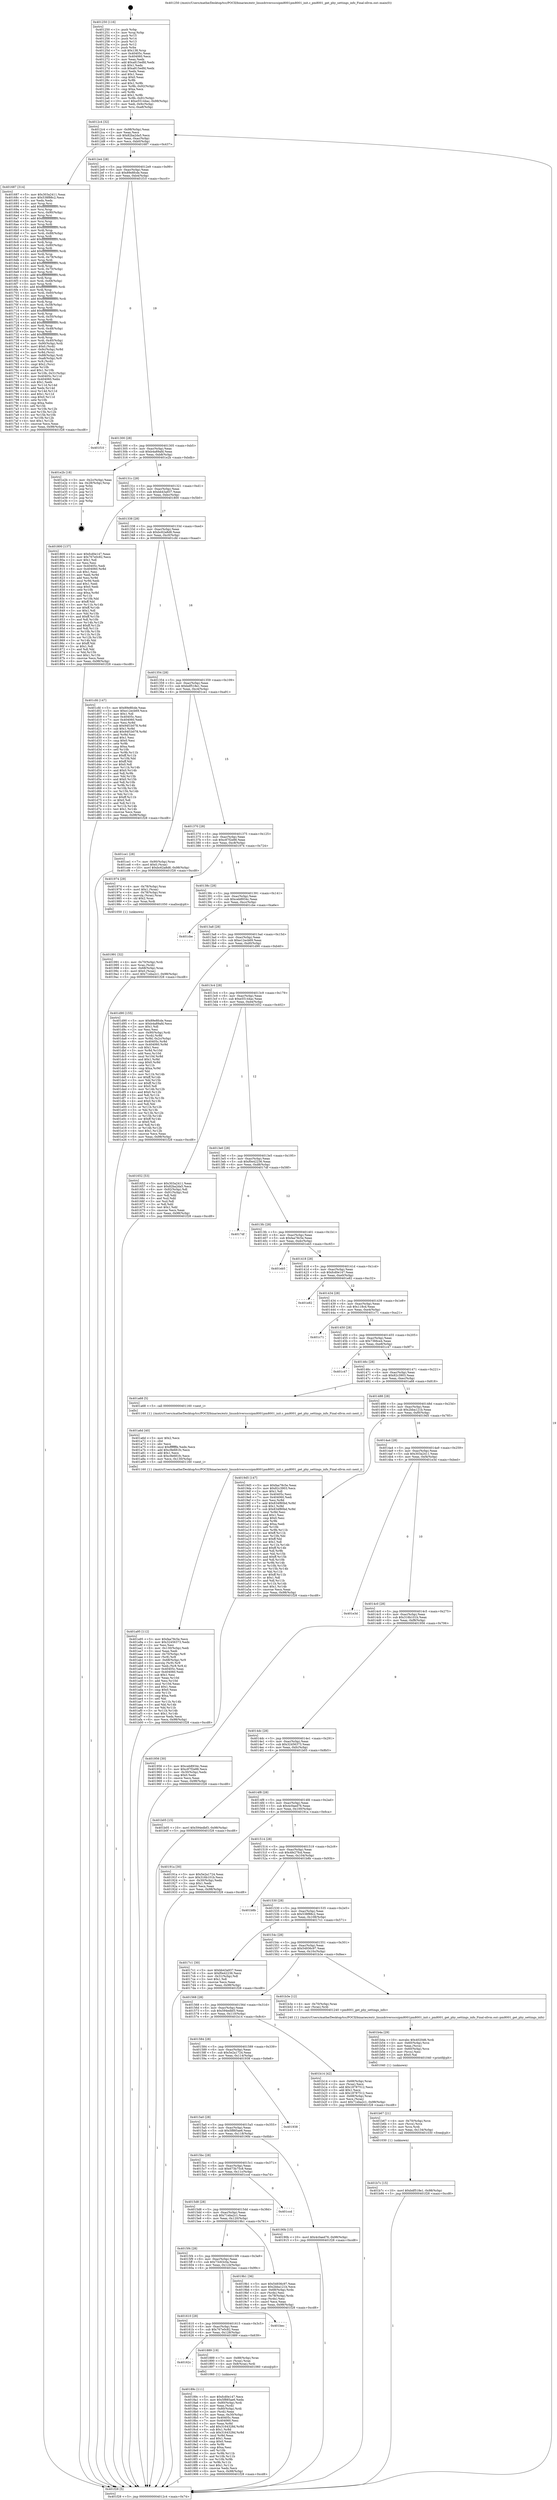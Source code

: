digraph "0x401250" {
  label = "0x401250 (/mnt/c/Users/mathe/Desktop/tcc/POCII/binaries/extr_linuxdriversscsipm8001pm8001_init.c_pm8001_get_phy_settings_info_Final-ollvm.out::main(0))"
  labelloc = "t"
  node[shape=record]

  Entry [label="",width=0.3,height=0.3,shape=circle,fillcolor=black,style=filled]
  "0x4012c4" [label="{
     0x4012c4 [32]\l
     | [instrs]\l
     &nbsp;&nbsp;0x4012c4 \<+6\>: mov -0x98(%rbp),%eax\l
     &nbsp;&nbsp;0x4012ca \<+2\>: mov %eax,%ecx\l
     &nbsp;&nbsp;0x4012cc \<+6\>: sub $0x82ba2da5,%ecx\l
     &nbsp;&nbsp;0x4012d2 \<+6\>: mov %eax,-0xac(%rbp)\l
     &nbsp;&nbsp;0x4012d8 \<+6\>: mov %ecx,-0xb0(%rbp)\l
     &nbsp;&nbsp;0x4012de \<+6\>: je 0000000000401687 \<main+0x437\>\l
  }"]
  "0x401687" [label="{
     0x401687 [314]\l
     | [instrs]\l
     &nbsp;&nbsp;0x401687 \<+5\>: mov $0x303a2411,%eax\l
     &nbsp;&nbsp;0x40168c \<+5\>: mov $0x538f88c2,%ecx\l
     &nbsp;&nbsp;0x401691 \<+2\>: xor %edx,%edx\l
     &nbsp;&nbsp;0x401693 \<+3\>: mov %rsp,%rsi\l
     &nbsp;&nbsp;0x401696 \<+4\>: add $0xfffffffffffffff0,%rsi\l
     &nbsp;&nbsp;0x40169a \<+3\>: mov %rsi,%rsp\l
     &nbsp;&nbsp;0x40169d \<+7\>: mov %rsi,-0x90(%rbp)\l
     &nbsp;&nbsp;0x4016a4 \<+3\>: mov %rsp,%rsi\l
     &nbsp;&nbsp;0x4016a7 \<+4\>: add $0xfffffffffffffff0,%rsi\l
     &nbsp;&nbsp;0x4016ab \<+3\>: mov %rsi,%rsp\l
     &nbsp;&nbsp;0x4016ae \<+3\>: mov %rsp,%rdi\l
     &nbsp;&nbsp;0x4016b1 \<+4\>: add $0xfffffffffffffff0,%rdi\l
     &nbsp;&nbsp;0x4016b5 \<+3\>: mov %rdi,%rsp\l
     &nbsp;&nbsp;0x4016b8 \<+7\>: mov %rdi,-0x88(%rbp)\l
     &nbsp;&nbsp;0x4016bf \<+3\>: mov %rsp,%rdi\l
     &nbsp;&nbsp;0x4016c2 \<+4\>: add $0xfffffffffffffff0,%rdi\l
     &nbsp;&nbsp;0x4016c6 \<+3\>: mov %rdi,%rsp\l
     &nbsp;&nbsp;0x4016c9 \<+4\>: mov %rdi,-0x80(%rbp)\l
     &nbsp;&nbsp;0x4016cd \<+3\>: mov %rsp,%rdi\l
     &nbsp;&nbsp;0x4016d0 \<+4\>: add $0xfffffffffffffff0,%rdi\l
     &nbsp;&nbsp;0x4016d4 \<+3\>: mov %rdi,%rsp\l
     &nbsp;&nbsp;0x4016d7 \<+4\>: mov %rdi,-0x78(%rbp)\l
     &nbsp;&nbsp;0x4016db \<+3\>: mov %rsp,%rdi\l
     &nbsp;&nbsp;0x4016de \<+4\>: add $0xfffffffffffffff0,%rdi\l
     &nbsp;&nbsp;0x4016e2 \<+3\>: mov %rdi,%rsp\l
     &nbsp;&nbsp;0x4016e5 \<+4\>: mov %rdi,-0x70(%rbp)\l
     &nbsp;&nbsp;0x4016e9 \<+3\>: mov %rsp,%rdi\l
     &nbsp;&nbsp;0x4016ec \<+4\>: add $0xfffffffffffffff0,%rdi\l
     &nbsp;&nbsp;0x4016f0 \<+3\>: mov %rdi,%rsp\l
     &nbsp;&nbsp;0x4016f3 \<+4\>: mov %rdi,-0x68(%rbp)\l
     &nbsp;&nbsp;0x4016f7 \<+3\>: mov %rsp,%rdi\l
     &nbsp;&nbsp;0x4016fa \<+4\>: add $0xfffffffffffffff0,%rdi\l
     &nbsp;&nbsp;0x4016fe \<+3\>: mov %rdi,%rsp\l
     &nbsp;&nbsp;0x401701 \<+4\>: mov %rdi,-0x60(%rbp)\l
     &nbsp;&nbsp;0x401705 \<+3\>: mov %rsp,%rdi\l
     &nbsp;&nbsp;0x401708 \<+4\>: add $0xfffffffffffffff0,%rdi\l
     &nbsp;&nbsp;0x40170c \<+3\>: mov %rdi,%rsp\l
     &nbsp;&nbsp;0x40170f \<+4\>: mov %rdi,-0x58(%rbp)\l
     &nbsp;&nbsp;0x401713 \<+3\>: mov %rsp,%rdi\l
     &nbsp;&nbsp;0x401716 \<+4\>: add $0xfffffffffffffff0,%rdi\l
     &nbsp;&nbsp;0x40171a \<+3\>: mov %rdi,%rsp\l
     &nbsp;&nbsp;0x40171d \<+4\>: mov %rdi,-0x50(%rbp)\l
     &nbsp;&nbsp;0x401721 \<+3\>: mov %rsp,%rdi\l
     &nbsp;&nbsp;0x401724 \<+4\>: add $0xfffffffffffffff0,%rdi\l
     &nbsp;&nbsp;0x401728 \<+3\>: mov %rdi,%rsp\l
     &nbsp;&nbsp;0x40172b \<+4\>: mov %rdi,-0x48(%rbp)\l
     &nbsp;&nbsp;0x40172f \<+3\>: mov %rsp,%rdi\l
     &nbsp;&nbsp;0x401732 \<+4\>: add $0xfffffffffffffff0,%rdi\l
     &nbsp;&nbsp;0x401736 \<+3\>: mov %rdi,%rsp\l
     &nbsp;&nbsp;0x401739 \<+4\>: mov %rdi,-0x40(%rbp)\l
     &nbsp;&nbsp;0x40173d \<+7\>: mov -0x90(%rbp),%rdi\l
     &nbsp;&nbsp;0x401744 \<+6\>: movl $0x0,(%rdi)\l
     &nbsp;&nbsp;0x40174a \<+7\>: mov -0x9c(%rbp),%r8d\l
     &nbsp;&nbsp;0x401751 \<+3\>: mov %r8d,(%rsi)\l
     &nbsp;&nbsp;0x401754 \<+7\>: mov -0x88(%rbp),%rdi\l
     &nbsp;&nbsp;0x40175b \<+7\>: mov -0xa8(%rbp),%r9\l
     &nbsp;&nbsp;0x401762 \<+3\>: mov %r9,(%rdi)\l
     &nbsp;&nbsp;0x401765 \<+3\>: cmpl $0x2,(%rsi)\l
     &nbsp;&nbsp;0x401768 \<+4\>: setne %r10b\l
     &nbsp;&nbsp;0x40176c \<+4\>: and $0x1,%r10b\l
     &nbsp;&nbsp;0x401770 \<+4\>: mov %r10b,-0x31(%rbp)\l
     &nbsp;&nbsp;0x401774 \<+8\>: mov 0x40405c,%r11d\l
     &nbsp;&nbsp;0x40177c \<+7\>: mov 0x404060,%ebx\l
     &nbsp;&nbsp;0x401783 \<+3\>: sub $0x1,%edx\l
     &nbsp;&nbsp;0x401786 \<+3\>: mov %r11d,%r14d\l
     &nbsp;&nbsp;0x401789 \<+3\>: add %edx,%r14d\l
     &nbsp;&nbsp;0x40178c \<+4\>: imul %r14d,%r11d\l
     &nbsp;&nbsp;0x401790 \<+4\>: and $0x1,%r11d\l
     &nbsp;&nbsp;0x401794 \<+4\>: cmp $0x0,%r11d\l
     &nbsp;&nbsp;0x401798 \<+4\>: sete %r10b\l
     &nbsp;&nbsp;0x40179c \<+3\>: cmp $0xa,%ebx\l
     &nbsp;&nbsp;0x40179f \<+4\>: setl %r15b\l
     &nbsp;&nbsp;0x4017a3 \<+3\>: mov %r10b,%r12b\l
     &nbsp;&nbsp;0x4017a6 \<+3\>: and %r15b,%r12b\l
     &nbsp;&nbsp;0x4017a9 \<+3\>: xor %r15b,%r10b\l
     &nbsp;&nbsp;0x4017ac \<+3\>: or %r10b,%r12b\l
     &nbsp;&nbsp;0x4017af \<+4\>: test $0x1,%r12b\l
     &nbsp;&nbsp;0x4017b3 \<+3\>: cmovne %ecx,%eax\l
     &nbsp;&nbsp;0x4017b6 \<+6\>: mov %eax,-0x98(%rbp)\l
     &nbsp;&nbsp;0x4017bc \<+5\>: jmp 0000000000401f28 \<main+0xcd8\>\l
  }"]
  "0x4012e4" [label="{
     0x4012e4 [28]\l
     | [instrs]\l
     &nbsp;&nbsp;0x4012e4 \<+5\>: jmp 00000000004012e9 \<main+0x99\>\l
     &nbsp;&nbsp;0x4012e9 \<+6\>: mov -0xac(%rbp),%eax\l
     &nbsp;&nbsp;0x4012ef \<+5\>: sub $0x89e8fcde,%eax\l
     &nbsp;&nbsp;0x4012f4 \<+6\>: mov %eax,-0xb4(%rbp)\l
     &nbsp;&nbsp;0x4012fa \<+6\>: je 0000000000401f10 \<main+0xcc0\>\l
  }"]
  Exit [label="",width=0.3,height=0.3,shape=circle,fillcolor=black,style=filled,peripheries=2]
  "0x401f10" [label="{
     0x401f10\l
  }", style=dashed]
  "0x401300" [label="{
     0x401300 [28]\l
     | [instrs]\l
     &nbsp;&nbsp;0x401300 \<+5\>: jmp 0000000000401305 \<main+0xb5\>\l
     &nbsp;&nbsp;0x401305 \<+6\>: mov -0xac(%rbp),%eax\l
     &nbsp;&nbsp;0x40130b \<+5\>: sub $0xb4a89afd,%eax\l
     &nbsp;&nbsp;0x401310 \<+6\>: mov %eax,-0xb8(%rbp)\l
     &nbsp;&nbsp;0x401316 \<+6\>: je 0000000000401e2b \<main+0xbdb\>\l
  }"]
  "0x401b7c" [label="{
     0x401b7c [15]\l
     | [instrs]\l
     &nbsp;&nbsp;0x401b7c \<+10\>: movl $0xbdf518e1,-0x98(%rbp)\l
     &nbsp;&nbsp;0x401b86 \<+5\>: jmp 0000000000401f28 \<main+0xcd8\>\l
  }"]
  "0x401e2b" [label="{
     0x401e2b [18]\l
     | [instrs]\l
     &nbsp;&nbsp;0x401e2b \<+3\>: mov -0x2c(%rbp),%eax\l
     &nbsp;&nbsp;0x401e2e \<+4\>: lea -0x28(%rbp),%rsp\l
     &nbsp;&nbsp;0x401e32 \<+1\>: pop %rbx\l
     &nbsp;&nbsp;0x401e33 \<+2\>: pop %r12\l
     &nbsp;&nbsp;0x401e35 \<+2\>: pop %r13\l
     &nbsp;&nbsp;0x401e37 \<+2\>: pop %r14\l
     &nbsp;&nbsp;0x401e39 \<+2\>: pop %r15\l
     &nbsp;&nbsp;0x401e3b \<+1\>: pop %rbp\l
     &nbsp;&nbsp;0x401e3c \<+1\>: ret\l
  }"]
  "0x40131c" [label="{
     0x40131c [28]\l
     | [instrs]\l
     &nbsp;&nbsp;0x40131c \<+5\>: jmp 0000000000401321 \<main+0xd1\>\l
     &nbsp;&nbsp;0x401321 \<+6\>: mov -0xac(%rbp),%eax\l
     &nbsp;&nbsp;0x401327 \<+5\>: sub $0xbb43a937,%eax\l
     &nbsp;&nbsp;0x40132c \<+6\>: mov %eax,-0xbc(%rbp)\l
     &nbsp;&nbsp;0x401332 \<+6\>: je 0000000000401800 \<main+0x5b0\>\l
  }"]
  "0x401b67" [label="{
     0x401b67 [21]\l
     | [instrs]\l
     &nbsp;&nbsp;0x401b67 \<+4\>: mov -0x70(%rbp),%rcx\l
     &nbsp;&nbsp;0x401b6b \<+3\>: mov (%rcx),%rcx\l
     &nbsp;&nbsp;0x401b6e \<+3\>: mov %rcx,%rdi\l
     &nbsp;&nbsp;0x401b71 \<+6\>: mov %eax,-0x134(%rbp)\l
     &nbsp;&nbsp;0x401b77 \<+5\>: call 0000000000401030 \<free@plt\>\l
     | [calls]\l
     &nbsp;&nbsp;0x401030 \{1\} (unknown)\l
  }"]
  "0x401800" [label="{
     0x401800 [137]\l
     | [instrs]\l
     &nbsp;&nbsp;0x401800 \<+5\>: mov $0xfcd0e147,%eax\l
     &nbsp;&nbsp;0x401805 \<+5\>: mov $0x767e0c82,%ecx\l
     &nbsp;&nbsp;0x40180a \<+2\>: mov $0x1,%dl\l
     &nbsp;&nbsp;0x40180c \<+2\>: xor %esi,%esi\l
     &nbsp;&nbsp;0x40180e \<+7\>: mov 0x40405c,%edi\l
     &nbsp;&nbsp;0x401815 \<+8\>: mov 0x404060,%r8d\l
     &nbsp;&nbsp;0x40181d \<+3\>: sub $0x1,%esi\l
     &nbsp;&nbsp;0x401820 \<+3\>: mov %edi,%r9d\l
     &nbsp;&nbsp;0x401823 \<+3\>: add %esi,%r9d\l
     &nbsp;&nbsp;0x401826 \<+4\>: imul %r9d,%edi\l
     &nbsp;&nbsp;0x40182a \<+3\>: and $0x1,%edi\l
     &nbsp;&nbsp;0x40182d \<+3\>: cmp $0x0,%edi\l
     &nbsp;&nbsp;0x401830 \<+4\>: sete %r10b\l
     &nbsp;&nbsp;0x401834 \<+4\>: cmp $0xa,%r8d\l
     &nbsp;&nbsp;0x401838 \<+4\>: setl %r11b\l
     &nbsp;&nbsp;0x40183c \<+3\>: mov %r10b,%bl\l
     &nbsp;&nbsp;0x40183f \<+3\>: xor $0xff,%bl\l
     &nbsp;&nbsp;0x401842 \<+3\>: mov %r11b,%r14b\l
     &nbsp;&nbsp;0x401845 \<+4\>: xor $0xff,%r14b\l
     &nbsp;&nbsp;0x401849 \<+3\>: xor $0x1,%dl\l
     &nbsp;&nbsp;0x40184c \<+3\>: mov %bl,%r15b\l
     &nbsp;&nbsp;0x40184f \<+4\>: and $0xff,%r15b\l
     &nbsp;&nbsp;0x401853 \<+3\>: and %dl,%r10b\l
     &nbsp;&nbsp;0x401856 \<+3\>: mov %r14b,%r12b\l
     &nbsp;&nbsp;0x401859 \<+4\>: and $0xff,%r12b\l
     &nbsp;&nbsp;0x40185d \<+3\>: and %dl,%r11b\l
     &nbsp;&nbsp;0x401860 \<+3\>: or %r10b,%r15b\l
     &nbsp;&nbsp;0x401863 \<+3\>: or %r11b,%r12b\l
     &nbsp;&nbsp;0x401866 \<+3\>: xor %r12b,%r15b\l
     &nbsp;&nbsp;0x401869 \<+3\>: or %r14b,%bl\l
     &nbsp;&nbsp;0x40186c \<+3\>: xor $0xff,%bl\l
     &nbsp;&nbsp;0x40186f \<+3\>: or $0x1,%dl\l
     &nbsp;&nbsp;0x401872 \<+2\>: and %dl,%bl\l
     &nbsp;&nbsp;0x401874 \<+3\>: or %bl,%r15b\l
     &nbsp;&nbsp;0x401877 \<+4\>: test $0x1,%r15b\l
     &nbsp;&nbsp;0x40187b \<+3\>: cmovne %ecx,%eax\l
     &nbsp;&nbsp;0x40187e \<+6\>: mov %eax,-0x98(%rbp)\l
     &nbsp;&nbsp;0x401884 \<+5\>: jmp 0000000000401f28 \<main+0xcd8\>\l
  }"]
  "0x401338" [label="{
     0x401338 [28]\l
     | [instrs]\l
     &nbsp;&nbsp;0x401338 \<+5\>: jmp 000000000040133d \<main+0xed\>\l
     &nbsp;&nbsp;0x40133d \<+6\>: mov -0xac(%rbp),%eax\l
     &nbsp;&nbsp;0x401343 \<+5\>: sub $0xbc62a8d8,%eax\l
     &nbsp;&nbsp;0x401348 \<+6\>: mov %eax,-0xc0(%rbp)\l
     &nbsp;&nbsp;0x40134e \<+6\>: je 0000000000401cfd \<main+0xaad\>\l
  }"]
  "0x401b4a" [label="{
     0x401b4a [29]\l
     | [instrs]\l
     &nbsp;&nbsp;0x401b4a \<+10\>: movabs $0x4020d6,%rdi\l
     &nbsp;&nbsp;0x401b54 \<+4\>: mov -0x60(%rbp),%rcx\l
     &nbsp;&nbsp;0x401b58 \<+2\>: mov %eax,(%rcx)\l
     &nbsp;&nbsp;0x401b5a \<+4\>: mov -0x60(%rbp),%rcx\l
     &nbsp;&nbsp;0x401b5e \<+2\>: mov (%rcx),%esi\l
     &nbsp;&nbsp;0x401b60 \<+2\>: mov $0x0,%al\l
     &nbsp;&nbsp;0x401b62 \<+5\>: call 0000000000401040 \<printf@plt\>\l
     | [calls]\l
     &nbsp;&nbsp;0x401040 \{1\} (unknown)\l
  }"]
  "0x401cfd" [label="{
     0x401cfd [147]\l
     | [instrs]\l
     &nbsp;&nbsp;0x401cfd \<+5\>: mov $0x89e8fcde,%eax\l
     &nbsp;&nbsp;0x401d02 \<+5\>: mov $0xe12ecb69,%ecx\l
     &nbsp;&nbsp;0x401d07 \<+2\>: mov $0x1,%dl\l
     &nbsp;&nbsp;0x401d09 \<+7\>: mov 0x40405c,%esi\l
     &nbsp;&nbsp;0x401d10 \<+7\>: mov 0x404060,%edi\l
     &nbsp;&nbsp;0x401d17 \<+3\>: mov %esi,%r8d\l
     &nbsp;&nbsp;0x401d1a \<+7\>: sub $0x94f1b078,%r8d\l
     &nbsp;&nbsp;0x401d21 \<+4\>: sub $0x1,%r8d\l
     &nbsp;&nbsp;0x401d25 \<+7\>: add $0x94f1b078,%r8d\l
     &nbsp;&nbsp;0x401d2c \<+4\>: imul %r8d,%esi\l
     &nbsp;&nbsp;0x401d30 \<+3\>: and $0x1,%esi\l
     &nbsp;&nbsp;0x401d33 \<+3\>: cmp $0x0,%esi\l
     &nbsp;&nbsp;0x401d36 \<+4\>: sete %r9b\l
     &nbsp;&nbsp;0x401d3a \<+3\>: cmp $0xa,%edi\l
     &nbsp;&nbsp;0x401d3d \<+4\>: setl %r10b\l
     &nbsp;&nbsp;0x401d41 \<+3\>: mov %r9b,%r11b\l
     &nbsp;&nbsp;0x401d44 \<+4\>: xor $0xff,%r11b\l
     &nbsp;&nbsp;0x401d48 \<+3\>: mov %r10b,%bl\l
     &nbsp;&nbsp;0x401d4b \<+3\>: xor $0xff,%bl\l
     &nbsp;&nbsp;0x401d4e \<+3\>: xor $0x0,%dl\l
     &nbsp;&nbsp;0x401d51 \<+3\>: mov %r11b,%r14b\l
     &nbsp;&nbsp;0x401d54 \<+4\>: and $0x0,%r14b\l
     &nbsp;&nbsp;0x401d58 \<+3\>: and %dl,%r9b\l
     &nbsp;&nbsp;0x401d5b \<+3\>: mov %bl,%r15b\l
     &nbsp;&nbsp;0x401d5e \<+4\>: and $0x0,%r15b\l
     &nbsp;&nbsp;0x401d62 \<+3\>: and %dl,%r10b\l
     &nbsp;&nbsp;0x401d65 \<+3\>: or %r9b,%r14b\l
     &nbsp;&nbsp;0x401d68 \<+3\>: or %r10b,%r15b\l
     &nbsp;&nbsp;0x401d6b \<+3\>: xor %r15b,%r14b\l
     &nbsp;&nbsp;0x401d6e \<+3\>: or %bl,%r11b\l
     &nbsp;&nbsp;0x401d71 \<+4\>: xor $0xff,%r11b\l
     &nbsp;&nbsp;0x401d75 \<+3\>: or $0x0,%dl\l
     &nbsp;&nbsp;0x401d78 \<+3\>: and %dl,%r11b\l
     &nbsp;&nbsp;0x401d7b \<+3\>: or %r11b,%r14b\l
     &nbsp;&nbsp;0x401d7e \<+4\>: test $0x1,%r14b\l
     &nbsp;&nbsp;0x401d82 \<+3\>: cmovne %ecx,%eax\l
     &nbsp;&nbsp;0x401d85 \<+6\>: mov %eax,-0x98(%rbp)\l
     &nbsp;&nbsp;0x401d8b \<+5\>: jmp 0000000000401f28 \<main+0xcd8\>\l
  }"]
  "0x401354" [label="{
     0x401354 [28]\l
     | [instrs]\l
     &nbsp;&nbsp;0x401354 \<+5\>: jmp 0000000000401359 \<main+0x109\>\l
     &nbsp;&nbsp;0x401359 \<+6\>: mov -0xac(%rbp),%eax\l
     &nbsp;&nbsp;0x40135f \<+5\>: sub $0xbdf518e1,%eax\l
     &nbsp;&nbsp;0x401364 \<+6\>: mov %eax,-0xc4(%rbp)\l
     &nbsp;&nbsp;0x40136a \<+6\>: je 0000000000401ce1 \<main+0xa91\>\l
  }"]
  "0x401a95" [label="{
     0x401a95 [112]\l
     | [instrs]\l
     &nbsp;&nbsp;0x401a95 \<+5\>: mov $0xfaa78c5e,%ecx\l
     &nbsp;&nbsp;0x401a9a \<+5\>: mov $0x32456373,%edx\l
     &nbsp;&nbsp;0x401a9f \<+2\>: xor %esi,%esi\l
     &nbsp;&nbsp;0x401aa1 \<+6\>: mov -0x130(%rbp),%edi\l
     &nbsp;&nbsp;0x401aa7 \<+3\>: imul %eax,%edi\l
     &nbsp;&nbsp;0x401aaa \<+4\>: mov -0x70(%rbp),%r8\l
     &nbsp;&nbsp;0x401aae \<+3\>: mov (%r8),%r8\l
     &nbsp;&nbsp;0x401ab1 \<+4\>: mov -0x68(%rbp),%r9\l
     &nbsp;&nbsp;0x401ab5 \<+3\>: movslq (%r9),%r9\l
     &nbsp;&nbsp;0x401ab8 \<+4\>: mov %edi,(%r8,%r9,4)\l
     &nbsp;&nbsp;0x401abc \<+7\>: mov 0x40405c,%eax\l
     &nbsp;&nbsp;0x401ac3 \<+7\>: mov 0x404060,%edi\l
     &nbsp;&nbsp;0x401aca \<+3\>: sub $0x1,%esi\l
     &nbsp;&nbsp;0x401acd \<+3\>: mov %eax,%r10d\l
     &nbsp;&nbsp;0x401ad0 \<+3\>: add %esi,%r10d\l
     &nbsp;&nbsp;0x401ad3 \<+4\>: imul %r10d,%eax\l
     &nbsp;&nbsp;0x401ad7 \<+3\>: and $0x1,%eax\l
     &nbsp;&nbsp;0x401ada \<+3\>: cmp $0x0,%eax\l
     &nbsp;&nbsp;0x401add \<+4\>: sete %r11b\l
     &nbsp;&nbsp;0x401ae1 \<+3\>: cmp $0xa,%edi\l
     &nbsp;&nbsp;0x401ae4 \<+3\>: setl %bl\l
     &nbsp;&nbsp;0x401ae7 \<+3\>: mov %r11b,%r14b\l
     &nbsp;&nbsp;0x401aea \<+3\>: and %bl,%r14b\l
     &nbsp;&nbsp;0x401aed \<+3\>: xor %bl,%r11b\l
     &nbsp;&nbsp;0x401af0 \<+3\>: or %r11b,%r14b\l
     &nbsp;&nbsp;0x401af3 \<+4\>: test $0x1,%r14b\l
     &nbsp;&nbsp;0x401af7 \<+3\>: cmovne %edx,%ecx\l
     &nbsp;&nbsp;0x401afa \<+6\>: mov %ecx,-0x98(%rbp)\l
     &nbsp;&nbsp;0x401b00 \<+5\>: jmp 0000000000401f28 \<main+0xcd8\>\l
  }"]
  "0x401ce1" [label="{
     0x401ce1 [28]\l
     | [instrs]\l
     &nbsp;&nbsp;0x401ce1 \<+7\>: mov -0x90(%rbp),%rax\l
     &nbsp;&nbsp;0x401ce8 \<+6\>: movl $0x0,(%rax)\l
     &nbsp;&nbsp;0x401cee \<+10\>: movl $0xbc62a8d8,-0x98(%rbp)\l
     &nbsp;&nbsp;0x401cf8 \<+5\>: jmp 0000000000401f28 \<main+0xcd8\>\l
  }"]
  "0x401370" [label="{
     0x401370 [28]\l
     | [instrs]\l
     &nbsp;&nbsp;0x401370 \<+5\>: jmp 0000000000401375 \<main+0x125\>\l
     &nbsp;&nbsp;0x401375 \<+6\>: mov -0xac(%rbp),%eax\l
     &nbsp;&nbsp;0x40137b \<+5\>: sub $0xc87f2e88,%eax\l
     &nbsp;&nbsp;0x401380 \<+6\>: mov %eax,-0xc8(%rbp)\l
     &nbsp;&nbsp;0x401386 \<+6\>: je 0000000000401974 \<main+0x724\>\l
  }"]
  "0x401a6d" [label="{
     0x401a6d [40]\l
     | [instrs]\l
     &nbsp;&nbsp;0x401a6d \<+5\>: mov $0x2,%ecx\l
     &nbsp;&nbsp;0x401a72 \<+1\>: cltd\l
     &nbsp;&nbsp;0x401a73 \<+2\>: idiv %ecx\l
     &nbsp;&nbsp;0x401a75 \<+6\>: imul $0xfffffffe,%edx,%ecx\l
     &nbsp;&nbsp;0x401a7b \<+6\>: add $0xc9e681fc,%ecx\l
     &nbsp;&nbsp;0x401a81 \<+3\>: add $0x1,%ecx\l
     &nbsp;&nbsp;0x401a84 \<+6\>: sub $0xc9e681fc,%ecx\l
     &nbsp;&nbsp;0x401a8a \<+6\>: mov %ecx,-0x130(%rbp)\l
     &nbsp;&nbsp;0x401a90 \<+5\>: call 0000000000401160 \<next_i\>\l
     | [calls]\l
     &nbsp;&nbsp;0x401160 \{1\} (/mnt/c/Users/mathe/Desktop/tcc/POCII/binaries/extr_linuxdriversscsipm8001pm8001_init.c_pm8001_get_phy_settings_info_Final-ollvm.out::next_i)\l
  }"]
  "0x401974" [label="{
     0x401974 [29]\l
     | [instrs]\l
     &nbsp;&nbsp;0x401974 \<+4\>: mov -0x78(%rbp),%rax\l
     &nbsp;&nbsp;0x401978 \<+6\>: movl $0x1,(%rax)\l
     &nbsp;&nbsp;0x40197e \<+4\>: mov -0x78(%rbp),%rax\l
     &nbsp;&nbsp;0x401982 \<+3\>: movslq (%rax),%rax\l
     &nbsp;&nbsp;0x401985 \<+4\>: shl $0x2,%rax\l
     &nbsp;&nbsp;0x401989 \<+3\>: mov %rax,%rdi\l
     &nbsp;&nbsp;0x40198c \<+5\>: call 0000000000401050 \<malloc@plt\>\l
     | [calls]\l
     &nbsp;&nbsp;0x401050 \{1\} (unknown)\l
  }"]
  "0x40138c" [label="{
     0x40138c [28]\l
     | [instrs]\l
     &nbsp;&nbsp;0x40138c \<+5\>: jmp 0000000000401391 \<main+0x141\>\l
     &nbsp;&nbsp;0x401391 \<+6\>: mov -0xac(%rbp),%eax\l
     &nbsp;&nbsp;0x401397 \<+5\>: sub $0xceb8934c,%eax\l
     &nbsp;&nbsp;0x40139c \<+6\>: mov %eax,-0xcc(%rbp)\l
     &nbsp;&nbsp;0x4013a2 \<+6\>: je 0000000000401cbe \<main+0xa6e\>\l
  }"]
  "0x401991" [label="{
     0x401991 [32]\l
     | [instrs]\l
     &nbsp;&nbsp;0x401991 \<+4\>: mov -0x70(%rbp),%rdi\l
     &nbsp;&nbsp;0x401995 \<+3\>: mov %rax,(%rdi)\l
     &nbsp;&nbsp;0x401998 \<+4\>: mov -0x68(%rbp),%rax\l
     &nbsp;&nbsp;0x40199c \<+6\>: movl $0x0,(%rax)\l
     &nbsp;&nbsp;0x4019a2 \<+10\>: movl $0x71eba2c1,-0x98(%rbp)\l
     &nbsp;&nbsp;0x4019ac \<+5\>: jmp 0000000000401f28 \<main+0xcd8\>\l
  }"]
  "0x401cbe" [label="{
     0x401cbe\l
  }", style=dashed]
  "0x4013a8" [label="{
     0x4013a8 [28]\l
     | [instrs]\l
     &nbsp;&nbsp;0x4013a8 \<+5\>: jmp 00000000004013ad \<main+0x15d\>\l
     &nbsp;&nbsp;0x4013ad \<+6\>: mov -0xac(%rbp),%eax\l
     &nbsp;&nbsp;0x4013b3 \<+5\>: sub $0xe12ecb69,%eax\l
     &nbsp;&nbsp;0x4013b8 \<+6\>: mov %eax,-0xd0(%rbp)\l
     &nbsp;&nbsp;0x4013be \<+6\>: je 0000000000401d90 \<main+0xb40\>\l
  }"]
  "0x40189c" [label="{
     0x40189c [111]\l
     | [instrs]\l
     &nbsp;&nbsp;0x40189c \<+5\>: mov $0xfcd0e147,%ecx\l
     &nbsp;&nbsp;0x4018a1 \<+5\>: mov $0x5f885ae6,%edx\l
     &nbsp;&nbsp;0x4018a6 \<+4\>: mov -0x80(%rbp),%rdi\l
     &nbsp;&nbsp;0x4018aa \<+2\>: mov %eax,(%rdi)\l
     &nbsp;&nbsp;0x4018ac \<+4\>: mov -0x80(%rbp),%rdi\l
     &nbsp;&nbsp;0x4018b0 \<+2\>: mov (%rdi),%eax\l
     &nbsp;&nbsp;0x4018b2 \<+3\>: mov %eax,-0x30(%rbp)\l
     &nbsp;&nbsp;0x4018b5 \<+7\>: mov 0x40405c,%eax\l
     &nbsp;&nbsp;0x4018bc \<+7\>: mov 0x404060,%esi\l
     &nbsp;&nbsp;0x4018c3 \<+3\>: mov %eax,%r8d\l
     &nbsp;&nbsp;0x4018c6 \<+7\>: add $0x3164328d,%r8d\l
     &nbsp;&nbsp;0x4018cd \<+4\>: sub $0x1,%r8d\l
     &nbsp;&nbsp;0x4018d1 \<+7\>: sub $0x3164328d,%r8d\l
     &nbsp;&nbsp;0x4018d8 \<+4\>: imul %r8d,%eax\l
     &nbsp;&nbsp;0x4018dc \<+3\>: and $0x1,%eax\l
     &nbsp;&nbsp;0x4018df \<+3\>: cmp $0x0,%eax\l
     &nbsp;&nbsp;0x4018e2 \<+4\>: sete %r9b\l
     &nbsp;&nbsp;0x4018e6 \<+3\>: cmp $0xa,%esi\l
     &nbsp;&nbsp;0x4018e9 \<+4\>: setl %r10b\l
     &nbsp;&nbsp;0x4018ed \<+3\>: mov %r9b,%r11b\l
     &nbsp;&nbsp;0x4018f0 \<+3\>: and %r10b,%r11b\l
     &nbsp;&nbsp;0x4018f3 \<+3\>: xor %r10b,%r9b\l
     &nbsp;&nbsp;0x4018f6 \<+3\>: or %r9b,%r11b\l
     &nbsp;&nbsp;0x4018f9 \<+4\>: test $0x1,%r11b\l
     &nbsp;&nbsp;0x4018fd \<+3\>: cmovne %edx,%ecx\l
     &nbsp;&nbsp;0x401900 \<+6\>: mov %ecx,-0x98(%rbp)\l
     &nbsp;&nbsp;0x401906 \<+5\>: jmp 0000000000401f28 \<main+0xcd8\>\l
  }"]
  "0x401d90" [label="{
     0x401d90 [155]\l
     | [instrs]\l
     &nbsp;&nbsp;0x401d90 \<+5\>: mov $0x89e8fcde,%eax\l
     &nbsp;&nbsp;0x401d95 \<+5\>: mov $0xb4a89afd,%ecx\l
     &nbsp;&nbsp;0x401d9a \<+2\>: mov $0x1,%dl\l
     &nbsp;&nbsp;0x401d9c \<+2\>: xor %esi,%esi\l
     &nbsp;&nbsp;0x401d9e \<+7\>: mov -0x90(%rbp),%rdi\l
     &nbsp;&nbsp;0x401da5 \<+3\>: mov (%rdi),%r8d\l
     &nbsp;&nbsp;0x401da8 \<+4\>: mov %r8d,-0x2c(%rbp)\l
     &nbsp;&nbsp;0x401dac \<+8\>: mov 0x40405c,%r8d\l
     &nbsp;&nbsp;0x401db4 \<+8\>: mov 0x404060,%r9d\l
     &nbsp;&nbsp;0x401dbc \<+3\>: sub $0x1,%esi\l
     &nbsp;&nbsp;0x401dbf \<+3\>: mov %r8d,%r10d\l
     &nbsp;&nbsp;0x401dc2 \<+3\>: add %esi,%r10d\l
     &nbsp;&nbsp;0x401dc5 \<+4\>: imul %r10d,%r8d\l
     &nbsp;&nbsp;0x401dc9 \<+4\>: and $0x1,%r8d\l
     &nbsp;&nbsp;0x401dcd \<+4\>: cmp $0x0,%r8d\l
     &nbsp;&nbsp;0x401dd1 \<+4\>: sete %r11b\l
     &nbsp;&nbsp;0x401dd5 \<+4\>: cmp $0xa,%r9d\l
     &nbsp;&nbsp;0x401dd9 \<+3\>: setl %bl\l
     &nbsp;&nbsp;0x401ddc \<+3\>: mov %r11b,%r14b\l
     &nbsp;&nbsp;0x401ddf \<+4\>: xor $0xff,%r14b\l
     &nbsp;&nbsp;0x401de3 \<+3\>: mov %bl,%r15b\l
     &nbsp;&nbsp;0x401de6 \<+4\>: xor $0xff,%r15b\l
     &nbsp;&nbsp;0x401dea \<+3\>: xor $0x0,%dl\l
     &nbsp;&nbsp;0x401ded \<+3\>: mov %r14b,%r12b\l
     &nbsp;&nbsp;0x401df0 \<+4\>: and $0x0,%r12b\l
     &nbsp;&nbsp;0x401df4 \<+3\>: and %dl,%r11b\l
     &nbsp;&nbsp;0x401df7 \<+3\>: mov %r15b,%r13b\l
     &nbsp;&nbsp;0x401dfa \<+4\>: and $0x0,%r13b\l
     &nbsp;&nbsp;0x401dfe \<+2\>: and %dl,%bl\l
     &nbsp;&nbsp;0x401e00 \<+3\>: or %r11b,%r12b\l
     &nbsp;&nbsp;0x401e03 \<+3\>: or %bl,%r13b\l
     &nbsp;&nbsp;0x401e06 \<+3\>: xor %r13b,%r12b\l
     &nbsp;&nbsp;0x401e09 \<+3\>: or %r15b,%r14b\l
     &nbsp;&nbsp;0x401e0c \<+4\>: xor $0xff,%r14b\l
     &nbsp;&nbsp;0x401e10 \<+3\>: or $0x0,%dl\l
     &nbsp;&nbsp;0x401e13 \<+3\>: and %dl,%r14b\l
     &nbsp;&nbsp;0x401e16 \<+3\>: or %r14b,%r12b\l
     &nbsp;&nbsp;0x401e19 \<+4\>: test $0x1,%r12b\l
     &nbsp;&nbsp;0x401e1d \<+3\>: cmovne %ecx,%eax\l
     &nbsp;&nbsp;0x401e20 \<+6\>: mov %eax,-0x98(%rbp)\l
     &nbsp;&nbsp;0x401e26 \<+5\>: jmp 0000000000401f28 \<main+0xcd8\>\l
  }"]
  "0x4013c4" [label="{
     0x4013c4 [28]\l
     | [instrs]\l
     &nbsp;&nbsp;0x4013c4 \<+5\>: jmp 00000000004013c9 \<main+0x179\>\l
     &nbsp;&nbsp;0x4013c9 \<+6\>: mov -0xac(%rbp),%eax\l
     &nbsp;&nbsp;0x4013cf \<+5\>: sub $0xe55144ac,%eax\l
     &nbsp;&nbsp;0x4013d4 \<+6\>: mov %eax,-0xd4(%rbp)\l
     &nbsp;&nbsp;0x4013da \<+6\>: je 0000000000401652 \<main+0x402\>\l
  }"]
  "0x40162c" [label="{
     0x40162c\l
  }", style=dashed]
  "0x401652" [label="{
     0x401652 [53]\l
     | [instrs]\l
     &nbsp;&nbsp;0x401652 \<+5\>: mov $0x303a2411,%eax\l
     &nbsp;&nbsp;0x401657 \<+5\>: mov $0x82ba2da5,%ecx\l
     &nbsp;&nbsp;0x40165c \<+6\>: mov -0x92(%rbp),%dl\l
     &nbsp;&nbsp;0x401662 \<+7\>: mov -0x91(%rbp),%sil\l
     &nbsp;&nbsp;0x401669 \<+3\>: mov %dl,%dil\l
     &nbsp;&nbsp;0x40166c \<+3\>: and %sil,%dil\l
     &nbsp;&nbsp;0x40166f \<+3\>: xor %sil,%dl\l
     &nbsp;&nbsp;0x401672 \<+3\>: or %dl,%dil\l
     &nbsp;&nbsp;0x401675 \<+4\>: test $0x1,%dil\l
     &nbsp;&nbsp;0x401679 \<+3\>: cmovne %ecx,%eax\l
     &nbsp;&nbsp;0x40167c \<+6\>: mov %eax,-0x98(%rbp)\l
     &nbsp;&nbsp;0x401682 \<+5\>: jmp 0000000000401f28 \<main+0xcd8\>\l
  }"]
  "0x4013e0" [label="{
     0x4013e0 [28]\l
     | [instrs]\l
     &nbsp;&nbsp;0x4013e0 \<+5\>: jmp 00000000004013e5 \<main+0x195\>\l
     &nbsp;&nbsp;0x4013e5 \<+6\>: mov -0xac(%rbp),%eax\l
     &nbsp;&nbsp;0x4013eb \<+5\>: sub $0xf0e42236,%eax\l
     &nbsp;&nbsp;0x4013f0 \<+6\>: mov %eax,-0xd8(%rbp)\l
     &nbsp;&nbsp;0x4013f6 \<+6\>: je 00000000004017df \<main+0x58f\>\l
  }"]
  "0x401f28" [label="{
     0x401f28 [5]\l
     | [instrs]\l
     &nbsp;&nbsp;0x401f28 \<+5\>: jmp 00000000004012c4 \<main+0x74\>\l
  }"]
  "0x401250" [label="{
     0x401250 [116]\l
     | [instrs]\l
     &nbsp;&nbsp;0x401250 \<+1\>: push %rbp\l
     &nbsp;&nbsp;0x401251 \<+3\>: mov %rsp,%rbp\l
     &nbsp;&nbsp;0x401254 \<+2\>: push %r15\l
     &nbsp;&nbsp;0x401256 \<+2\>: push %r14\l
     &nbsp;&nbsp;0x401258 \<+2\>: push %r13\l
     &nbsp;&nbsp;0x40125a \<+2\>: push %r12\l
     &nbsp;&nbsp;0x40125c \<+1\>: push %rbx\l
     &nbsp;&nbsp;0x40125d \<+7\>: sub $0x138,%rsp\l
     &nbsp;&nbsp;0x401264 \<+7\>: mov 0x40405c,%eax\l
     &nbsp;&nbsp;0x40126b \<+7\>: mov 0x404060,%ecx\l
     &nbsp;&nbsp;0x401272 \<+2\>: mov %eax,%edx\l
     &nbsp;&nbsp;0x401274 \<+6\>: add $0xa815edfd,%edx\l
     &nbsp;&nbsp;0x40127a \<+3\>: sub $0x1,%edx\l
     &nbsp;&nbsp;0x40127d \<+6\>: sub $0xa815edfd,%edx\l
     &nbsp;&nbsp;0x401283 \<+3\>: imul %edx,%eax\l
     &nbsp;&nbsp;0x401286 \<+3\>: and $0x1,%eax\l
     &nbsp;&nbsp;0x401289 \<+3\>: cmp $0x0,%eax\l
     &nbsp;&nbsp;0x40128c \<+4\>: sete %r8b\l
     &nbsp;&nbsp;0x401290 \<+4\>: and $0x1,%r8b\l
     &nbsp;&nbsp;0x401294 \<+7\>: mov %r8b,-0x92(%rbp)\l
     &nbsp;&nbsp;0x40129b \<+3\>: cmp $0xa,%ecx\l
     &nbsp;&nbsp;0x40129e \<+4\>: setl %r8b\l
     &nbsp;&nbsp;0x4012a2 \<+4\>: and $0x1,%r8b\l
     &nbsp;&nbsp;0x4012a6 \<+7\>: mov %r8b,-0x91(%rbp)\l
     &nbsp;&nbsp;0x4012ad \<+10\>: movl $0xe55144ac,-0x98(%rbp)\l
     &nbsp;&nbsp;0x4012b7 \<+6\>: mov %edi,-0x9c(%rbp)\l
     &nbsp;&nbsp;0x4012bd \<+7\>: mov %rsi,-0xa8(%rbp)\l
  }"]
  "0x401889" [label="{
     0x401889 [19]\l
     | [instrs]\l
     &nbsp;&nbsp;0x401889 \<+7\>: mov -0x88(%rbp),%rax\l
     &nbsp;&nbsp;0x401890 \<+3\>: mov (%rax),%rax\l
     &nbsp;&nbsp;0x401893 \<+4\>: mov 0x8(%rax),%rdi\l
     &nbsp;&nbsp;0x401897 \<+5\>: call 0000000000401060 \<atoi@plt\>\l
     | [calls]\l
     &nbsp;&nbsp;0x401060 \{1\} (unknown)\l
  }"]
  "0x401610" [label="{
     0x401610 [28]\l
     | [instrs]\l
     &nbsp;&nbsp;0x401610 \<+5\>: jmp 0000000000401615 \<main+0x3c5\>\l
     &nbsp;&nbsp;0x401615 \<+6\>: mov -0xac(%rbp),%eax\l
     &nbsp;&nbsp;0x40161b \<+5\>: sub $0x767e0c82,%eax\l
     &nbsp;&nbsp;0x401620 \<+6\>: mov %eax,-0x128(%rbp)\l
     &nbsp;&nbsp;0x401626 \<+6\>: je 0000000000401889 \<main+0x639\>\l
  }"]
  "0x4017df" [label="{
     0x4017df\l
  }", style=dashed]
  "0x4013fc" [label="{
     0x4013fc [28]\l
     | [instrs]\l
     &nbsp;&nbsp;0x4013fc \<+5\>: jmp 0000000000401401 \<main+0x1b1\>\l
     &nbsp;&nbsp;0x401401 \<+6\>: mov -0xac(%rbp),%eax\l
     &nbsp;&nbsp;0x401407 \<+5\>: sub $0xfaa78c5e,%eax\l
     &nbsp;&nbsp;0x40140c \<+6\>: mov %eax,-0xdc(%rbp)\l
     &nbsp;&nbsp;0x401412 \<+6\>: je 0000000000401eb5 \<main+0xc65\>\l
  }"]
  "0x401bec" [label="{
     0x401bec\l
  }", style=dashed]
  "0x401eb5" [label="{
     0x401eb5\l
  }", style=dashed]
  "0x401418" [label="{
     0x401418 [28]\l
     | [instrs]\l
     &nbsp;&nbsp;0x401418 \<+5\>: jmp 000000000040141d \<main+0x1cd\>\l
     &nbsp;&nbsp;0x40141d \<+6\>: mov -0xac(%rbp),%eax\l
     &nbsp;&nbsp;0x401423 \<+5\>: sub $0xfcd0e147,%eax\l
     &nbsp;&nbsp;0x401428 \<+6\>: mov %eax,-0xe0(%rbp)\l
     &nbsp;&nbsp;0x40142e \<+6\>: je 0000000000401e82 \<main+0xc32\>\l
  }"]
  "0x4015f4" [label="{
     0x4015f4 [28]\l
     | [instrs]\l
     &nbsp;&nbsp;0x4015f4 \<+5\>: jmp 00000000004015f9 \<main+0x3a9\>\l
     &nbsp;&nbsp;0x4015f9 \<+6\>: mov -0xac(%rbp),%eax\l
     &nbsp;&nbsp;0x4015ff \<+5\>: sub $0x73c63c0a,%eax\l
     &nbsp;&nbsp;0x401604 \<+6\>: mov %eax,-0x124(%rbp)\l
     &nbsp;&nbsp;0x40160a \<+6\>: je 0000000000401bec \<main+0x99c\>\l
  }"]
  "0x401e82" [label="{
     0x401e82\l
  }", style=dashed]
  "0x401434" [label="{
     0x401434 [28]\l
     | [instrs]\l
     &nbsp;&nbsp;0x401434 \<+5\>: jmp 0000000000401439 \<main+0x1e9\>\l
     &nbsp;&nbsp;0x401439 \<+6\>: mov -0xac(%rbp),%eax\l
     &nbsp;&nbsp;0x40143f \<+5\>: sub $0x118cd,%eax\l
     &nbsp;&nbsp;0x401444 \<+6\>: mov %eax,-0xe4(%rbp)\l
     &nbsp;&nbsp;0x40144a \<+6\>: je 0000000000401c71 \<main+0xa21\>\l
  }"]
  "0x4019b1" [label="{
     0x4019b1 [36]\l
     | [instrs]\l
     &nbsp;&nbsp;0x4019b1 \<+5\>: mov $0x54936c97,%eax\l
     &nbsp;&nbsp;0x4019b6 \<+5\>: mov $0x2bba121b,%ecx\l
     &nbsp;&nbsp;0x4019bb \<+4\>: mov -0x68(%rbp),%rdx\l
     &nbsp;&nbsp;0x4019bf \<+2\>: mov (%rdx),%esi\l
     &nbsp;&nbsp;0x4019c1 \<+4\>: mov -0x78(%rbp),%rdx\l
     &nbsp;&nbsp;0x4019c5 \<+2\>: cmp (%rdx),%esi\l
     &nbsp;&nbsp;0x4019c7 \<+3\>: cmovl %ecx,%eax\l
     &nbsp;&nbsp;0x4019ca \<+6\>: mov %eax,-0x98(%rbp)\l
     &nbsp;&nbsp;0x4019d0 \<+5\>: jmp 0000000000401f28 \<main+0xcd8\>\l
  }"]
  "0x401c71" [label="{
     0x401c71\l
  }", style=dashed]
  "0x401450" [label="{
     0x401450 [28]\l
     | [instrs]\l
     &nbsp;&nbsp;0x401450 \<+5\>: jmp 0000000000401455 \<main+0x205\>\l
     &nbsp;&nbsp;0x401455 \<+6\>: mov -0xac(%rbp),%eax\l
     &nbsp;&nbsp;0x40145b \<+5\>: sub $0x7366ce4,%eax\l
     &nbsp;&nbsp;0x401460 \<+6\>: mov %eax,-0xe8(%rbp)\l
     &nbsp;&nbsp;0x401466 \<+6\>: je 0000000000401c47 \<main+0x9f7\>\l
  }"]
  "0x4015d8" [label="{
     0x4015d8 [28]\l
     | [instrs]\l
     &nbsp;&nbsp;0x4015d8 \<+5\>: jmp 00000000004015dd \<main+0x38d\>\l
     &nbsp;&nbsp;0x4015dd \<+6\>: mov -0xac(%rbp),%eax\l
     &nbsp;&nbsp;0x4015e3 \<+5\>: sub $0x71eba2c1,%eax\l
     &nbsp;&nbsp;0x4015e8 \<+6\>: mov %eax,-0x120(%rbp)\l
     &nbsp;&nbsp;0x4015ee \<+6\>: je 00000000004019b1 \<main+0x761\>\l
  }"]
  "0x401c47" [label="{
     0x401c47\l
  }", style=dashed]
  "0x40146c" [label="{
     0x40146c [28]\l
     | [instrs]\l
     &nbsp;&nbsp;0x40146c \<+5\>: jmp 0000000000401471 \<main+0x221\>\l
     &nbsp;&nbsp;0x401471 \<+6\>: mov -0xac(%rbp),%eax\l
     &nbsp;&nbsp;0x401477 \<+5\>: sub $0x82c3903,%eax\l
     &nbsp;&nbsp;0x40147c \<+6\>: mov %eax,-0xec(%rbp)\l
     &nbsp;&nbsp;0x401482 \<+6\>: je 0000000000401a68 \<main+0x818\>\l
  }"]
  "0x401ccd" [label="{
     0x401ccd\l
  }", style=dashed]
  "0x401a68" [label="{
     0x401a68 [5]\l
     | [instrs]\l
     &nbsp;&nbsp;0x401a68 \<+5\>: call 0000000000401160 \<next_i\>\l
     | [calls]\l
     &nbsp;&nbsp;0x401160 \{1\} (/mnt/c/Users/mathe/Desktop/tcc/POCII/binaries/extr_linuxdriversscsipm8001pm8001_init.c_pm8001_get_phy_settings_info_Final-ollvm.out::next_i)\l
  }"]
  "0x401488" [label="{
     0x401488 [28]\l
     | [instrs]\l
     &nbsp;&nbsp;0x401488 \<+5\>: jmp 000000000040148d \<main+0x23d\>\l
     &nbsp;&nbsp;0x40148d \<+6\>: mov -0xac(%rbp),%eax\l
     &nbsp;&nbsp;0x401493 \<+5\>: sub $0x2bba121b,%eax\l
     &nbsp;&nbsp;0x401498 \<+6\>: mov %eax,-0xf0(%rbp)\l
     &nbsp;&nbsp;0x40149e \<+6\>: je 00000000004019d5 \<main+0x785\>\l
  }"]
  "0x4015bc" [label="{
     0x4015bc [28]\l
     | [instrs]\l
     &nbsp;&nbsp;0x4015bc \<+5\>: jmp 00000000004015c1 \<main+0x371\>\l
     &nbsp;&nbsp;0x4015c1 \<+6\>: mov -0xac(%rbp),%eax\l
     &nbsp;&nbsp;0x4015c7 \<+5\>: sub $0x673b75c8,%eax\l
     &nbsp;&nbsp;0x4015cc \<+6\>: mov %eax,-0x11c(%rbp)\l
     &nbsp;&nbsp;0x4015d2 \<+6\>: je 0000000000401ccd \<main+0xa7d\>\l
  }"]
  "0x4019d5" [label="{
     0x4019d5 [147]\l
     | [instrs]\l
     &nbsp;&nbsp;0x4019d5 \<+5\>: mov $0xfaa78c5e,%eax\l
     &nbsp;&nbsp;0x4019da \<+5\>: mov $0x82c3903,%ecx\l
     &nbsp;&nbsp;0x4019df \<+2\>: mov $0x1,%dl\l
     &nbsp;&nbsp;0x4019e1 \<+7\>: mov 0x40405c,%esi\l
     &nbsp;&nbsp;0x4019e8 \<+7\>: mov 0x404060,%edi\l
     &nbsp;&nbsp;0x4019ef \<+3\>: mov %esi,%r8d\l
     &nbsp;&nbsp;0x4019f2 \<+7\>: add $0x834f80bd,%r8d\l
     &nbsp;&nbsp;0x4019f9 \<+4\>: sub $0x1,%r8d\l
     &nbsp;&nbsp;0x4019fd \<+7\>: sub $0x834f80bd,%r8d\l
     &nbsp;&nbsp;0x401a04 \<+4\>: imul %r8d,%esi\l
     &nbsp;&nbsp;0x401a08 \<+3\>: and $0x1,%esi\l
     &nbsp;&nbsp;0x401a0b \<+3\>: cmp $0x0,%esi\l
     &nbsp;&nbsp;0x401a0e \<+4\>: sete %r9b\l
     &nbsp;&nbsp;0x401a12 \<+3\>: cmp $0xa,%edi\l
     &nbsp;&nbsp;0x401a15 \<+4\>: setl %r10b\l
     &nbsp;&nbsp;0x401a19 \<+3\>: mov %r9b,%r11b\l
     &nbsp;&nbsp;0x401a1c \<+4\>: xor $0xff,%r11b\l
     &nbsp;&nbsp;0x401a20 \<+3\>: mov %r10b,%bl\l
     &nbsp;&nbsp;0x401a23 \<+3\>: xor $0xff,%bl\l
     &nbsp;&nbsp;0x401a26 \<+3\>: xor $0x1,%dl\l
     &nbsp;&nbsp;0x401a29 \<+3\>: mov %r11b,%r14b\l
     &nbsp;&nbsp;0x401a2c \<+4\>: and $0xff,%r14b\l
     &nbsp;&nbsp;0x401a30 \<+3\>: and %dl,%r9b\l
     &nbsp;&nbsp;0x401a33 \<+3\>: mov %bl,%r15b\l
     &nbsp;&nbsp;0x401a36 \<+4\>: and $0xff,%r15b\l
     &nbsp;&nbsp;0x401a3a \<+3\>: and %dl,%r10b\l
     &nbsp;&nbsp;0x401a3d \<+3\>: or %r9b,%r14b\l
     &nbsp;&nbsp;0x401a40 \<+3\>: or %r10b,%r15b\l
     &nbsp;&nbsp;0x401a43 \<+3\>: xor %r15b,%r14b\l
     &nbsp;&nbsp;0x401a46 \<+3\>: or %bl,%r11b\l
     &nbsp;&nbsp;0x401a49 \<+4\>: xor $0xff,%r11b\l
     &nbsp;&nbsp;0x401a4d \<+3\>: or $0x1,%dl\l
     &nbsp;&nbsp;0x401a50 \<+3\>: and %dl,%r11b\l
     &nbsp;&nbsp;0x401a53 \<+3\>: or %r11b,%r14b\l
     &nbsp;&nbsp;0x401a56 \<+4\>: test $0x1,%r14b\l
     &nbsp;&nbsp;0x401a5a \<+3\>: cmovne %ecx,%eax\l
     &nbsp;&nbsp;0x401a5d \<+6\>: mov %eax,-0x98(%rbp)\l
     &nbsp;&nbsp;0x401a63 \<+5\>: jmp 0000000000401f28 \<main+0xcd8\>\l
  }"]
  "0x4014a4" [label="{
     0x4014a4 [28]\l
     | [instrs]\l
     &nbsp;&nbsp;0x4014a4 \<+5\>: jmp 00000000004014a9 \<main+0x259\>\l
     &nbsp;&nbsp;0x4014a9 \<+6\>: mov -0xac(%rbp),%eax\l
     &nbsp;&nbsp;0x4014af \<+5\>: sub $0x303a2411,%eax\l
     &nbsp;&nbsp;0x4014b4 \<+6\>: mov %eax,-0xf4(%rbp)\l
     &nbsp;&nbsp;0x4014ba \<+6\>: je 0000000000401e3d \<main+0xbed\>\l
  }"]
  "0x40190b" [label="{
     0x40190b [15]\l
     | [instrs]\l
     &nbsp;&nbsp;0x40190b \<+10\>: movl $0x4c0aed76,-0x98(%rbp)\l
     &nbsp;&nbsp;0x401915 \<+5\>: jmp 0000000000401f28 \<main+0xcd8\>\l
  }"]
  "0x401e3d" [label="{
     0x401e3d\l
  }", style=dashed]
  "0x4014c0" [label="{
     0x4014c0 [28]\l
     | [instrs]\l
     &nbsp;&nbsp;0x4014c0 \<+5\>: jmp 00000000004014c5 \<main+0x275\>\l
     &nbsp;&nbsp;0x4014c5 \<+6\>: mov -0xac(%rbp),%eax\l
     &nbsp;&nbsp;0x4014cb \<+5\>: sub $0x316b101b,%eax\l
     &nbsp;&nbsp;0x4014d0 \<+6\>: mov %eax,-0xf8(%rbp)\l
     &nbsp;&nbsp;0x4014d6 \<+6\>: je 0000000000401956 \<main+0x706\>\l
  }"]
  "0x4015a0" [label="{
     0x4015a0 [28]\l
     | [instrs]\l
     &nbsp;&nbsp;0x4015a0 \<+5\>: jmp 00000000004015a5 \<main+0x355\>\l
     &nbsp;&nbsp;0x4015a5 \<+6\>: mov -0xac(%rbp),%eax\l
     &nbsp;&nbsp;0x4015ab \<+5\>: sub $0x5f885ae6,%eax\l
     &nbsp;&nbsp;0x4015b0 \<+6\>: mov %eax,-0x118(%rbp)\l
     &nbsp;&nbsp;0x4015b6 \<+6\>: je 000000000040190b \<main+0x6bb\>\l
  }"]
  "0x401956" [label="{
     0x401956 [30]\l
     | [instrs]\l
     &nbsp;&nbsp;0x401956 \<+5\>: mov $0xceb8934c,%eax\l
     &nbsp;&nbsp;0x40195b \<+5\>: mov $0xc87f2e88,%ecx\l
     &nbsp;&nbsp;0x401960 \<+3\>: mov -0x30(%rbp),%edx\l
     &nbsp;&nbsp;0x401963 \<+3\>: cmp $0x0,%edx\l
     &nbsp;&nbsp;0x401966 \<+3\>: cmove %ecx,%eax\l
     &nbsp;&nbsp;0x401969 \<+6\>: mov %eax,-0x98(%rbp)\l
     &nbsp;&nbsp;0x40196f \<+5\>: jmp 0000000000401f28 \<main+0xcd8\>\l
  }"]
  "0x4014dc" [label="{
     0x4014dc [28]\l
     | [instrs]\l
     &nbsp;&nbsp;0x4014dc \<+5\>: jmp 00000000004014e1 \<main+0x291\>\l
     &nbsp;&nbsp;0x4014e1 \<+6\>: mov -0xac(%rbp),%eax\l
     &nbsp;&nbsp;0x4014e7 \<+5\>: sub $0x32456373,%eax\l
     &nbsp;&nbsp;0x4014ec \<+6\>: mov %eax,-0xfc(%rbp)\l
     &nbsp;&nbsp;0x4014f2 \<+6\>: je 0000000000401b05 \<main+0x8b5\>\l
  }"]
  "0x401938" [label="{
     0x401938\l
  }", style=dashed]
  "0x401b05" [label="{
     0x401b05 [15]\l
     | [instrs]\l
     &nbsp;&nbsp;0x401b05 \<+10\>: movl $0x594edbf3,-0x98(%rbp)\l
     &nbsp;&nbsp;0x401b0f \<+5\>: jmp 0000000000401f28 \<main+0xcd8\>\l
  }"]
  "0x4014f8" [label="{
     0x4014f8 [28]\l
     | [instrs]\l
     &nbsp;&nbsp;0x4014f8 \<+5\>: jmp 00000000004014fd \<main+0x2ad\>\l
     &nbsp;&nbsp;0x4014fd \<+6\>: mov -0xac(%rbp),%eax\l
     &nbsp;&nbsp;0x401503 \<+5\>: sub $0x4c0aed76,%eax\l
     &nbsp;&nbsp;0x401508 \<+6\>: mov %eax,-0x100(%rbp)\l
     &nbsp;&nbsp;0x40150e \<+6\>: je 000000000040191a \<main+0x6ca\>\l
  }"]
  "0x401584" [label="{
     0x401584 [28]\l
     | [instrs]\l
     &nbsp;&nbsp;0x401584 \<+5\>: jmp 0000000000401589 \<main+0x339\>\l
     &nbsp;&nbsp;0x401589 \<+6\>: mov -0xac(%rbp),%eax\l
     &nbsp;&nbsp;0x40158f \<+5\>: sub $0x5e2a1724,%eax\l
     &nbsp;&nbsp;0x401594 \<+6\>: mov %eax,-0x114(%rbp)\l
     &nbsp;&nbsp;0x40159a \<+6\>: je 0000000000401938 \<main+0x6e8\>\l
  }"]
  "0x40191a" [label="{
     0x40191a [30]\l
     | [instrs]\l
     &nbsp;&nbsp;0x40191a \<+5\>: mov $0x5e2a1724,%eax\l
     &nbsp;&nbsp;0x40191f \<+5\>: mov $0x316b101b,%ecx\l
     &nbsp;&nbsp;0x401924 \<+3\>: mov -0x30(%rbp),%edx\l
     &nbsp;&nbsp;0x401927 \<+3\>: cmp $0x1,%edx\l
     &nbsp;&nbsp;0x40192a \<+3\>: cmovl %ecx,%eax\l
     &nbsp;&nbsp;0x40192d \<+6\>: mov %eax,-0x98(%rbp)\l
     &nbsp;&nbsp;0x401933 \<+5\>: jmp 0000000000401f28 \<main+0xcd8\>\l
  }"]
  "0x401514" [label="{
     0x401514 [28]\l
     | [instrs]\l
     &nbsp;&nbsp;0x401514 \<+5\>: jmp 0000000000401519 \<main+0x2c9\>\l
     &nbsp;&nbsp;0x401519 \<+6\>: mov -0xac(%rbp),%eax\l
     &nbsp;&nbsp;0x40151f \<+5\>: sub $0x4fe27fcd,%eax\l
     &nbsp;&nbsp;0x401524 \<+6\>: mov %eax,-0x104(%rbp)\l
     &nbsp;&nbsp;0x40152a \<+6\>: je 0000000000401b8b \<main+0x93b\>\l
  }"]
  "0x401b14" [label="{
     0x401b14 [42]\l
     | [instrs]\l
     &nbsp;&nbsp;0x401b14 \<+4\>: mov -0x68(%rbp),%rax\l
     &nbsp;&nbsp;0x401b18 \<+2\>: mov (%rax),%ecx\l
     &nbsp;&nbsp;0x401b1a \<+6\>: add $0x18787512,%ecx\l
     &nbsp;&nbsp;0x401b20 \<+3\>: add $0x1,%ecx\l
     &nbsp;&nbsp;0x401b23 \<+6\>: sub $0x18787512,%ecx\l
     &nbsp;&nbsp;0x401b29 \<+4\>: mov -0x68(%rbp),%rax\l
     &nbsp;&nbsp;0x401b2d \<+2\>: mov %ecx,(%rax)\l
     &nbsp;&nbsp;0x401b2f \<+10\>: movl $0x71eba2c1,-0x98(%rbp)\l
     &nbsp;&nbsp;0x401b39 \<+5\>: jmp 0000000000401f28 \<main+0xcd8\>\l
  }"]
  "0x401b8b" [label="{
     0x401b8b\l
  }", style=dashed]
  "0x401530" [label="{
     0x401530 [28]\l
     | [instrs]\l
     &nbsp;&nbsp;0x401530 \<+5\>: jmp 0000000000401535 \<main+0x2e5\>\l
     &nbsp;&nbsp;0x401535 \<+6\>: mov -0xac(%rbp),%eax\l
     &nbsp;&nbsp;0x40153b \<+5\>: sub $0x538f88c2,%eax\l
     &nbsp;&nbsp;0x401540 \<+6\>: mov %eax,-0x108(%rbp)\l
     &nbsp;&nbsp;0x401546 \<+6\>: je 00000000004017c1 \<main+0x571\>\l
  }"]
  "0x401568" [label="{
     0x401568 [28]\l
     | [instrs]\l
     &nbsp;&nbsp;0x401568 \<+5\>: jmp 000000000040156d \<main+0x31d\>\l
     &nbsp;&nbsp;0x40156d \<+6\>: mov -0xac(%rbp),%eax\l
     &nbsp;&nbsp;0x401573 \<+5\>: sub $0x594edbf3,%eax\l
     &nbsp;&nbsp;0x401578 \<+6\>: mov %eax,-0x110(%rbp)\l
     &nbsp;&nbsp;0x40157e \<+6\>: je 0000000000401b14 \<main+0x8c4\>\l
  }"]
  "0x4017c1" [label="{
     0x4017c1 [30]\l
     | [instrs]\l
     &nbsp;&nbsp;0x4017c1 \<+5\>: mov $0xbb43a937,%eax\l
     &nbsp;&nbsp;0x4017c6 \<+5\>: mov $0xf0e42236,%ecx\l
     &nbsp;&nbsp;0x4017cb \<+3\>: mov -0x31(%rbp),%dl\l
     &nbsp;&nbsp;0x4017ce \<+3\>: test $0x1,%dl\l
     &nbsp;&nbsp;0x4017d1 \<+3\>: cmovne %ecx,%eax\l
     &nbsp;&nbsp;0x4017d4 \<+6\>: mov %eax,-0x98(%rbp)\l
     &nbsp;&nbsp;0x4017da \<+5\>: jmp 0000000000401f28 \<main+0xcd8\>\l
  }"]
  "0x40154c" [label="{
     0x40154c [28]\l
     | [instrs]\l
     &nbsp;&nbsp;0x40154c \<+5\>: jmp 0000000000401551 \<main+0x301\>\l
     &nbsp;&nbsp;0x401551 \<+6\>: mov -0xac(%rbp),%eax\l
     &nbsp;&nbsp;0x401557 \<+5\>: sub $0x54936c97,%eax\l
     &nbsp;&nbsp;0x40155c \<+6\>: mov %eax,-0x10c(%rbp)\l
     &nbsp;&nbsp;0x401562 \<+6\>: je 0000000000401b3e \<main+0x8ee\>\l
  }"]
  "0x401b3e" [label="{
     0x401b3e [12]\l
     | [instrs]\l
     &nbsp;&nbsp;0x401b3e \<+4\>: mov -0x70(%rbp),%rax\l
     &nbsp;&nbsp;0x401b42 \<+3\>: mov (%rax),%rdi\l
     &nbsp;&nbsp;0x401b45 \<+5\>: call 0000000000401240 \<pm8001_get_phy_settings_info\>\l
     | [calls]\l
     &nbsp;&nbsp;0x401240 \{1\} (/mnt/c/Users/mathe/Desktop/tcc/POCII/binaries/extr_linuxdriversscsipm8001pm8001_init.c_pm8001_get_phy_settings_info_Final-ollvm.out::pm8001_get_phy_settings_info)\l
  }"]
  Entry -> "0x401250" [label=" 1"]
  "0x4012c4" -> "0x401687" [label=" 1"]
  "0x4012c4" -> "0x4012e4" [label=" 19"]
  "0x401e2b" -> Exit [label=" 1"]
  "0x4012e4" -> "0x401f10" [label=" 0"]
  "0x4012e4" -> "0x401300" [label=" 19"]
  "0x401d90" -> "0x401f28" [label=" 1"]
  "0x401300" -> "0x401e2b" [label=" 1"]
  "0x401300" -> "0x40131c" [label=" 18"]
  "0x401cfd" -> "0x401f28" [label=" 1"]
  "0x40131c" -> "0x401800" [label=" 1"]
  "0x40131c" -> "0x401338" [label=" 17"]
  "0x401ce1" -> "0x401f28" [label=" 1"]
  "0x401338" -> "0x401cfd" [label=" 1"]
  "0x401338" -> "0x401354" [label=" 16"]
  "0x401b7c" -> "0x401f28" [label=" 1"]
  "0x401354" -> "0x401ce1" [label=" 1"]
  "0x401354" -> "0x401370" [label=" 15"]
  "0x401b67" -> "0x401b7c" [label=" 1"]
  "0x401370" -> "0x401974" [label=" 1"]
  "0x401370" -> "0x40138c" [label=" 14"]
  "0x401b4a" -> "0x401b67" [label=" 1"]
  "0x40138c" -> "0x401cbe" [label=" 0"]
  "0x40138c" -> "0x4013a8" [label=" 14"]
  "0x401b3e" -> "0x401b4a" [label=" 1"]
  "0x4013a8" -> "0x401d90" [label=" 1"]
  "0x4013a8" -> "0x4013c4" [label=" 13"]
  "0x401b14" -> "0x401f28" [label=" 1"]
  "0x4013c4" -> "0x401652" [label=" 1"]
  "0x4013c4" -> "0x4013e0" [label=" 12"]
  "0x401652" -> "0x401f28" [label=" 1"]
  "0x401250" -> "0x4012c4" [label=" 1"]
  "0x401f28" -> "0x4012c4" [label=" 19"]
  "0x401b05" -> "0x401f28" [label=" 1"]
  "0x401687" -> "0x401f28" [label=" 1"]
  "0x401a95" -> "0x401f28" [label=" 1"]
  "0x4013e0" -> "0x4017df" [label=" 0"]
  "0x4013e0" -> "0x4013fc" [label=" 12"]
  "0x401a68" -> "0x401a6d" [label=" 1"]
  "0x4013fc" -> "0x401eb5" [label=" 0"]
  "0x4013fc" -> "0x401418" [label=" 12"]
  "0x4019d5" -> "0x401f28" [label=" 1"]
  "0x401418" -> "0x401e82" [label=" 0"]
  "0x401418" -> "0x401434" [label=" 12"]
  "0x401991" -> "0x401f28" [label=" 1"]
  "0x401434" -> "0x401c71" [label=" 0"]
  "0x401434" -> "0x401450" [label=" 12"]
  "0x401974" -> "0x401991" [label=" 1"]
  "0x401450" -> "0x401c47" [label=" 0"]
  "0x401450" -> "0x40146c" [label=" 12"]
  "0x40191a" -> "0x401f28" [label=" 1"]
  "0x40146c" -> "0x401a68" [label=" 1"]
  "0x40146c" -> "0x401488" [label=" 11"]
  "0x40190b" -> "0x401f28" [label=" 1"]
  "0x401488" -> "0x4019d5" [label=" 1"]
  "0x401488" -> "0x4014a4" [label=" 10"]
  "0x401889" -> "0x40189c" [label=" 1"]
  "0x4014a4" -> "0x401e3d" [label=" 0"]
  "0x4014a4" -> "0x4014c0" [label=" 10"]
  "0x401610" -> "0x40162c" [label=" 0"]
  "0x4014c0" -> "0x401956" [label=" 1"]
  "0x4014c0" -> "0x4014dc" [label=" 9"]
  "0x401a6d" -> "0x401a95" [label=" 1"]
  "0x4014dc" -> "0x401b05" [label=" 1"]
  "0x4014dc" -> "0x4014f8" [label=" 8"]
  "0x4015f4" -> "0x401610" [label=" 1"]
  "0x4014f8" -> "0x40191a" [label=" 1"]
  "0x4014f8" -> "0x401514" [label=" 7"]
  "0x4019b1" -> "0x401f28" [label=" 2"]
  "0x401514" -> "0x401b8b" [label=" 0"]
  "0x401514" -> "0x401530" [label=" 7"]
  "0x4015d8" -> "0x4015f4" [label=" 1"]
  "0x401530" -> "0x4017c1" [label=" 1"]
  "0x401530" -> "0x40154c" [label=" 6"]
  "0x4017c1" -> "0x401f28" [label=" 1"]
  "0x401800" -> "0x401f28" [label=" 1"]
  "0x401956" -> "0x401f28" [label=" 1"]
  "0x40154c" -> "0x401b3e" [label=" 1"]
  "0x40154c" -> "0x401568" [label=" 5"]
  "0x4015d8" -> "0x4019b1" [label=" 2"]
  "0x401568" -> "0x401b14" [label=" 1"]
  "0x401568" -> "0x401584" [label=" 4"]
  "0x4015f4" -> "0x401bec" [label=" 0"]
  "0x401584" -> "0x401938" [label=" 0"]
  "0x401584" -> "0x4015a0" [label=" 4"]
  "0x401610" -> "0x401889" [label=" 1"]
  "0x4015a0" -> "0x40190b" [label=" 1"]
  "0x4015a0" -> "0x4015bc" [label=" 3"]
  "0x40189c" -> "0x401f28" [label=" 1"]
  "0x4015bc" -> "0x401ccd" [label=" 0"]
  "0x4015bc" -> "0x4015d8" [label=" 3"]
}
